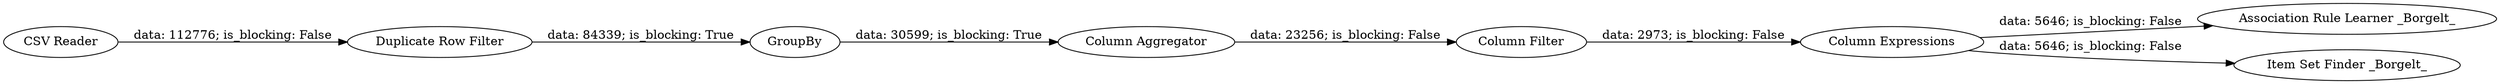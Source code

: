 digraph {
	"6595674862522523338_16" [label="Duplicate Row Filter"]
	"6595674862522523338_19" [label="Column Expressions"]
	"6595674862522523338_13" [label="Association Rule Learner _Borgelt_"]
	"6595674862522523338_1" [label="CSV Reader"]
	"6595674862522523338_17" [label="Item Set Finder _Borgelt_"]
	"6595674862522523338_14" [label=GroupBy]
	"6595674862522523338_18" [label="Column Filter"]
	"6595674862522523338_15" [label="Column Aggregator"]
	"6595674862522523338_14" -> "6595674862522523338_15" [label="data: 30599; is_blocking: True"]
	"6595674862522523338_16" -> "6595674862522523338_14" [label="data: 84339; is_blocking: True"]
	"6595674862522523338_19" -> "6595674862522523338_13" [label="data: 5646; is_blocking: False"]
	"6595674862522523338_19" -> "6595674862522523338_17" [label="data: 5646; is_blocking: False"]
	"6595674862522523338_18" -> "6595674862522523338_19" [label="data: 2973; is_blocking: False"]
	"6595674862522523338_1" -> "6595674862522523338_16" [label="data: 112776; is_blocking: False"]
	"6595674862522523338_15" -> "6595674862522523338_18" [label="data: 23256; is_blocking: False"]
	rankdir=LR
}
